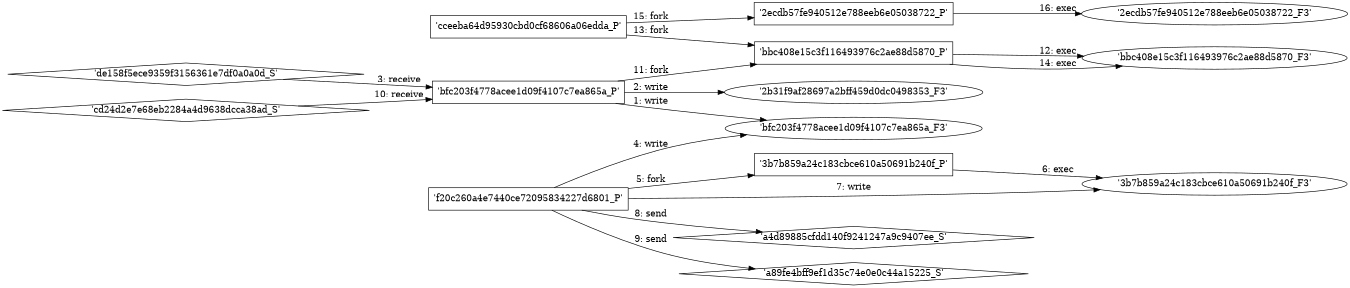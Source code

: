 digraph "D:\Learning\Paper\apt\基于CTI的攻击预警\Dataset\攻击图\ASGfromALLCTI\Threat Roundup for Mar. 1 to Mar. 8.dot" {
rankdir="LR"
size="9"
fixedsize="false"
splines="true"
nodesep=0.3
ranksep=0
fontsize=10
overlap="scalexy"
engine= "neato"
	"'bfc203f4778acee1d09f4107c7ea865a_F3'" [node_type=file shape=ellipse]
	"'bfc203f4778acee1d09f4107c7ea865a_P'" [node_type=Process shape=box]
	"'bfc203f4778acee1d09f4107c7ea865a_P'" -> "'bfc203f4778acee1d09f4107c7ea865a_F3'" [label="1: write"]
	"'2b31f9af28697a2bff459d0dc0498353_F3'" [node_type=file shape=ellipse]
	"'bfc203f4778acee1d09f4107c7ea865a_P'" [node_type=Process shape=box]
	"'bfc203f4778acee1d09f4107c7ea865a_P'" -> "'2b31f9af28697a2bff459d0dc0498353_F3'" [label="2: write"]
	"'bfc203f4778acee1d09f4107c7ea865a_P'" [node_type=Process shape=box]
	"'de158f5ece9359f3156361e7df0a0a0d_S'" [node_type=Socket shape=diamond]
	"'de158f5ece9359f3156361e7df0a0a0d_S'" -> "'bfc203f4778acee1d09f4107c7ea865a_P'" [label="3: receive"]
	"'bfc203f4778acee1d09f4107c7ea865a_F3'" [node_type=file shape=ellipse]
	"'f20c260a4e7440ce72095834227d6801_P'" [node_type=Process shape=box]
	"'f20c260a4e7440ce72095834227d6801_P'" -> "'bfc203f4778acee1d09f4107c7ea865a_F3'" [label="4: write"]
	"'f20c260a4e7440ce72095834227d6801_P'" [node_type=Process shape=box]
	"'3b7b859a24c183cbce610a50691b240f_P'" [node_type=Process shape=box]
	"'f20c260a4e7440ce72095834227d6801_P'" -> "'3b7b859a24c183cbce610a50691b240f_P'" [label="5: fork"]
	"'3b7b859a24c183cbce610a50691b240f_P'" [node_type=Process shape=box]
	"'3b7b859a24c183cbce610a50691b240f_F3'" [node_type=File shape=ellipse]
	"'3b7b859a24c183cbce610a50691b240f_P'" -> "'3b7b859a24c183cbce610a50691b240f_F3'" [label="6: exec"]
	"'3b7b859a24c183cbce610a50691b240f_F3'" [node_type=file shape=ellipse]
	"'f20c260a4e7440ce72095834227d6801_P'" [node_type=Process shape=box]
	"'f20c260a4e7440ce72095834227d6801_P'" -> "'3b7b859a24c183cbce610a50691b240f_F3'" [label="7: write"]
	"'a4d89885cfdd140f9241247a9c9407ee_S'" [node_type=Socket shape=diamond]
	"'f20c260a4e7440ce72095834227d6801_P'" [node_type=Process shape=box]
	"'f20c260a4e7440ce72095834227d6801_P'" -> "'a4d89885cfdd140f9241247a9c9407ee_S'" [label="8: send"]
	"'a89fe4bff9ef1d35c74e0e0c44a15225_S'" [node_type=Socket shape=diamond]
	"'f20c260a4e7440ce72095834227d6801_P'" [node_type=Process shape=box]
	"'f20c260a4e7440ce72095834227d6801_P'" -> "'a89fe4bff9ef1d35c74e0e0c44a15225_S'" [label="9: send"]
	"'bfc203f4778acee1d09f4107c7ea865a_P'" [node_type=Process shape=box]
	"'cd24d2e7e68eb2284a4d9638dcca38ad_S'" [node_type=Socket shape=diamond]
	"'cd24d2e7e68eb2284a4d9638dcca38ad_S'" -> "'bfc203f4778acee1d09f4107c7ea865a_P'" [label="10: receive"]
	"'bfc203f4778acee1d09f4107c7ea865a_P'" [node_type=Process shape=box]
	"'bbc408e15c3f116493976c2ae88d5870_P'" [node_type=Process shape=box]
	"'bfc203f4778acee1d09f4107c7ea865a_P'" -> "'bbc408e15c3f116493976c2ae88d5870_P'" [label="11: fork"]
	"'bbc408e15c3f116493976c2ae88d5870_P'" [node_type=Process shape=box]
	"'bbc408e15c3f116493976c2ae88d5870_F3'" [node_type=File shape=ellipse]
	"'bbc408e15c3f116493976c2ae88d5870_P'" -> "'bbc408e15c3f116493976c2ae88d5870_F3'" [label="12: exec"]
	"'cceeba64d95930cbd0cf68606a06edda_P'" [node_type=Process shape=box]
	"'bbc408e15c3f116493976c2ae88d5870_P'" [node_type=Process shape=box]
	"'cceeba64d95930cbd0cf68606a06edda_P'" -> "'bbc408e15c3f116493976c2ae88d5870_P'" [label="13: fork"]
	"'bbc408e15c3f116493976c2ae88d5870_P'" [node_type=Process shape=box]
	"'bbc408e15c3f116493976c2ae88d5870_F3'" [node_type=File shape=ellipse]
	"'bbc408e15c3f116493976c2ae88d5870_P'" -> "'bbc408e15c3f116493976c2ae88d5870_F3'" [label="14: exec"]
	"'cceeba64d95930cbd0cf68606a06edda_P'" [node_type=Process shape=box]
	"'2ecdb57fe940512e788eeb6e05038722_P'" [node_type=Process shape=box]
	"'cceeba64d95930cbd0cf68606a06edda_P'" -> "'2ecdb57fe940512e788eeb6e05038722_P'" [label="15: fork"]
	"'2ecdb57fe940512e788eeb6e05038722_P'" [node_type=Process shape=box]
	"'2ecdb57fe940512e788eeb6e05038722_F3'" [node_type=File shape=ellipse]
	"'2ecdb57fe940512e788eeb6e05038722_P'" -> "'2ecdb57fe940512e788eeb6e05038722_F3'" [label="16: exec"]
}
